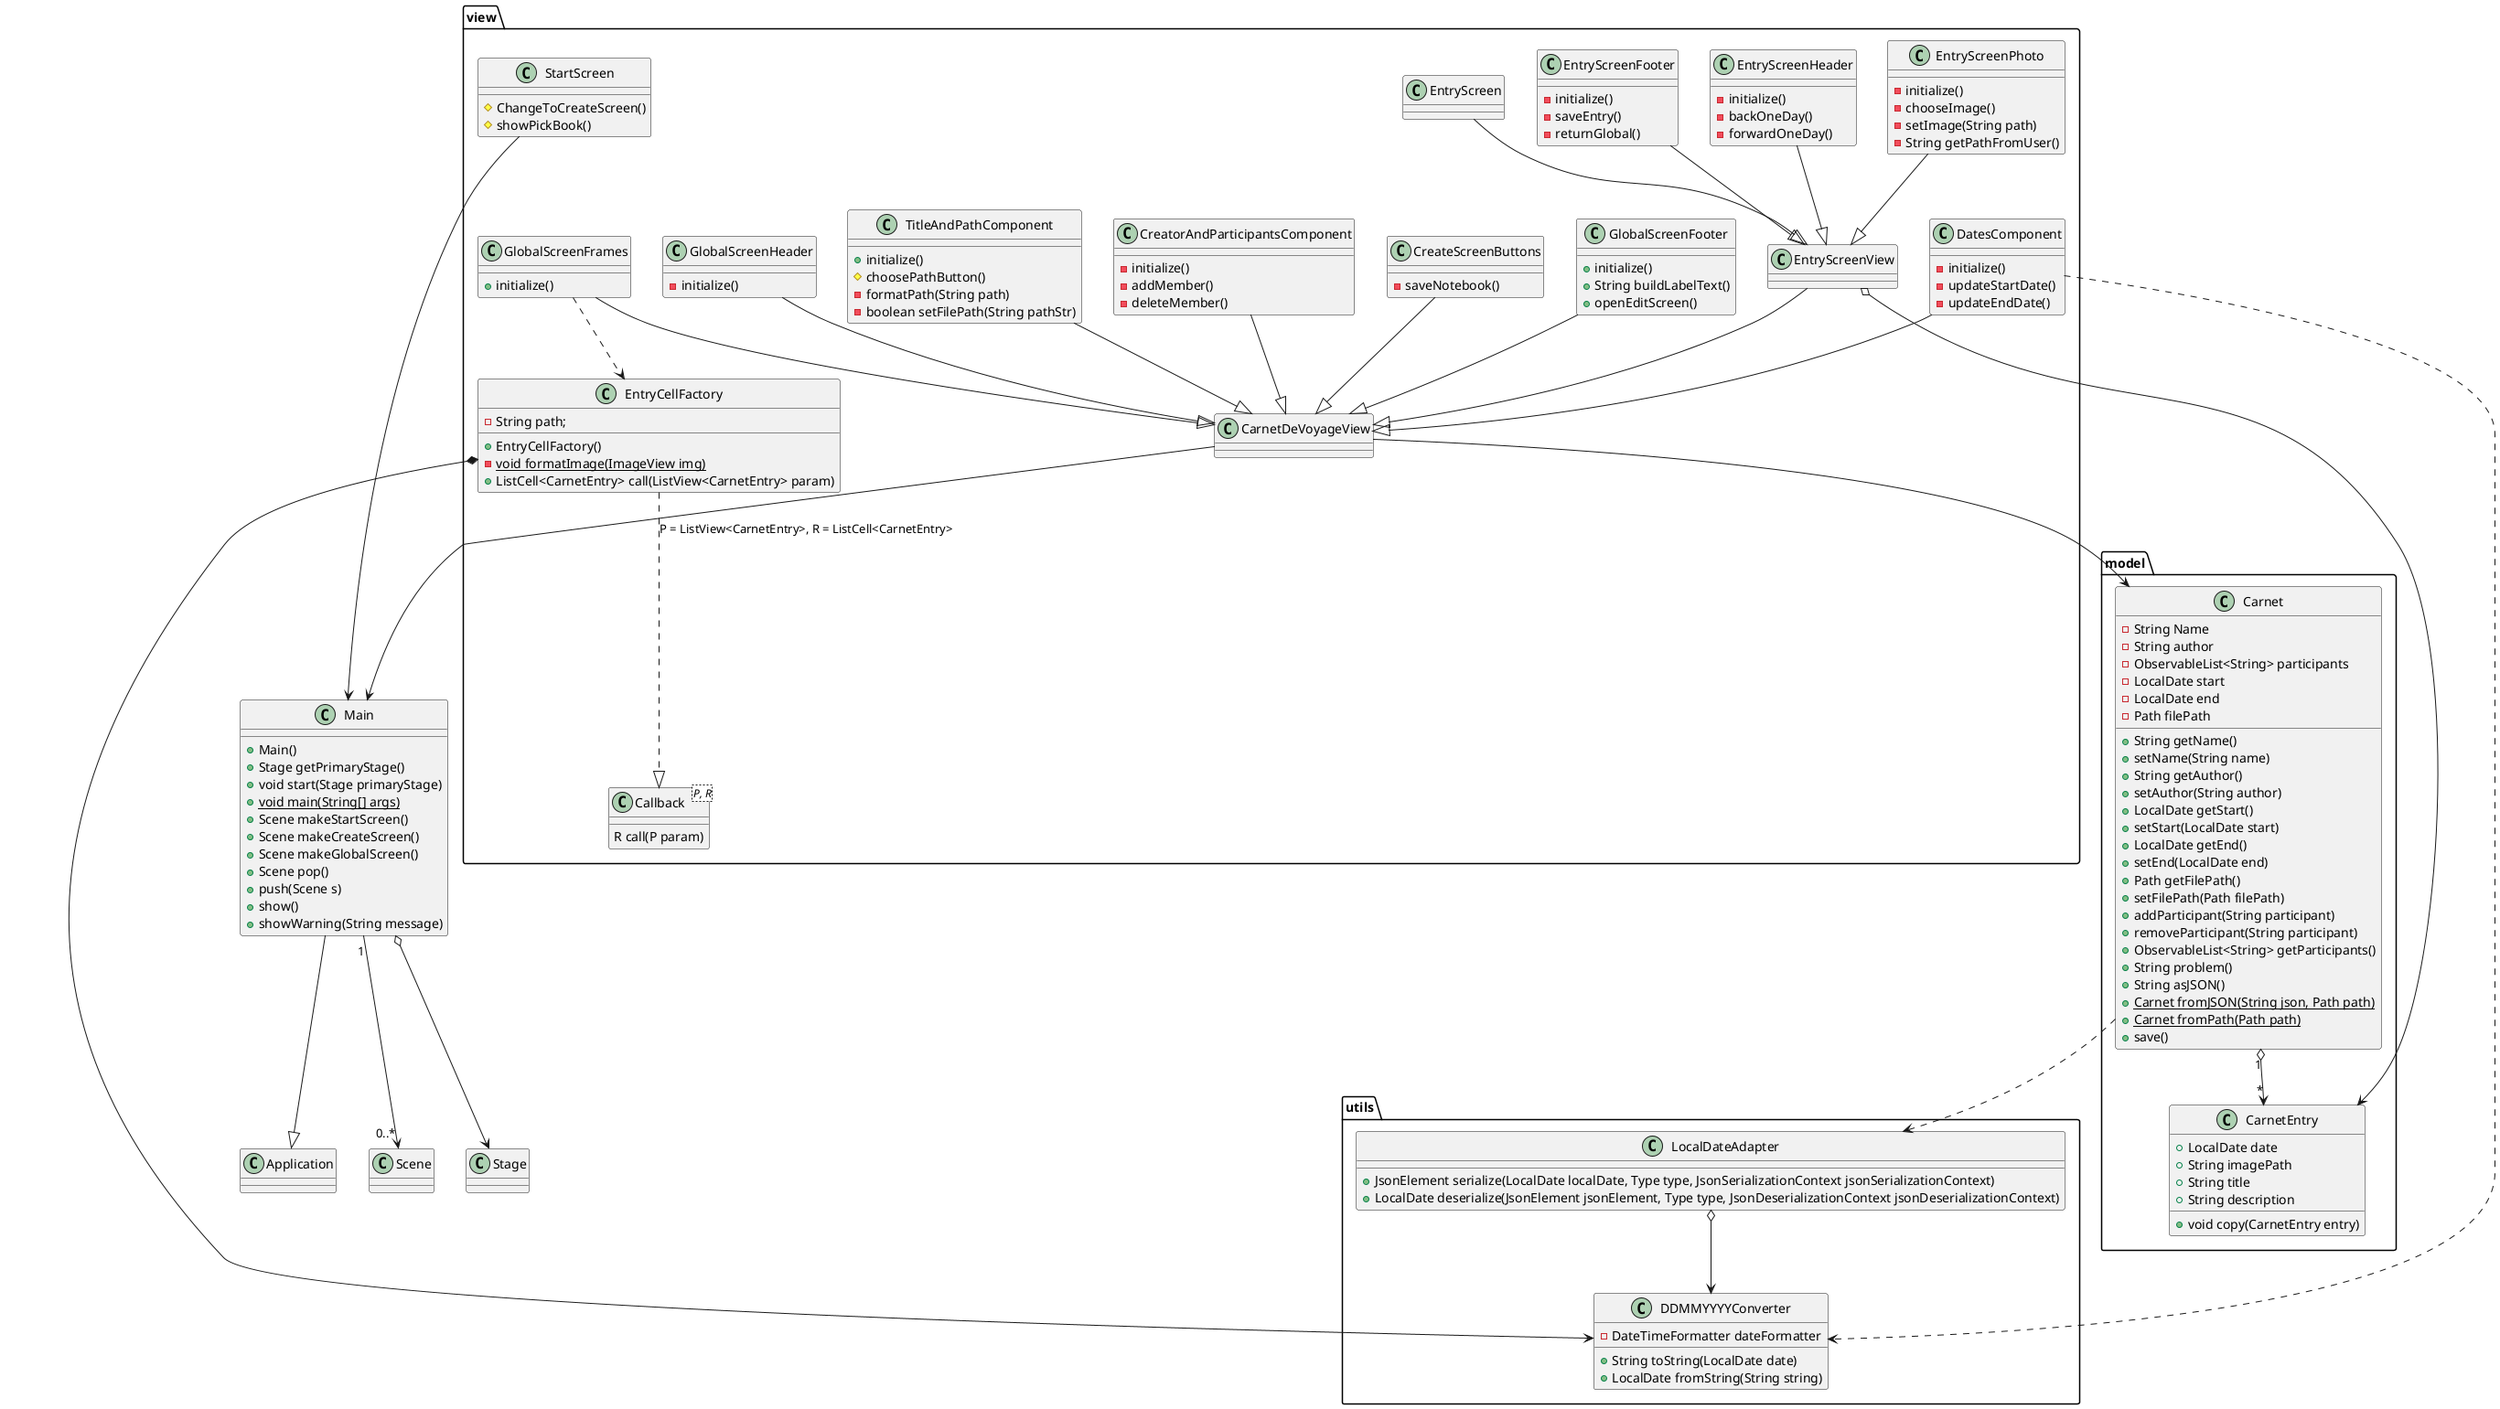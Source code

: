 @startuml
'https://plantuml.com/class-diagram

Main --|> Application
class Main {
    + Main()
    + Stage getPrimaryStage()
    + void start(Stage primaryStage)
    + {static} void main(String[] args)
    + Scene makeStartScreen()
    + Scene makeCreateScreen()
    + Scene makeGlobalScreen()
    + Scene pop()
    + push(Scene s)
    + show()
    + showWarning(String message)
}
Main "1" --> "0..*" Scene
Main o--> Stage

package model {
    class Carnet {
        - String Name
        - String author
        - ObservableList<String> participants
        - LocalDate start
        - LocalDate end
        - Path filePath
        + String getName()
        + setName(String name)
        + String getAuthor()
        + setAuthor(String author)
        + LocalDate getStart()
        + setStart(LocalDate start)
        + LocalDate getEnd()
        + setEnd(LocalDate end)
        + Path getFilePath()
        + setFilePath(Path filePath)
        + addParticipant(String participant)
        + removeParticipant(String participant)
        + ObservableList<String> getParticipants()
        + String problem()
        + String asJSON()
        + {static} Carnet fromJSON(String json, Path path)
        + {static} Carnet fromPath(Path path)
        + save()
    }
    Carnet "1" o--> "*" CarnetEntry
    
    class CarnetEntry {
        + LocalDate date
        + String imagePath
        + String title
        + String description
        + void copy(CarnetEntry entry)
    }

}
view.DatesComponent ..> utils.DDMMYYYYConverter
model.Carnet ..> utils.LocalDateAdapter
package utils {
    class DDMMYYYYConverter {
        - DateTimeFormatter dateFormatter
        + String toString(LocalDate date)
        + LocalDate fromString(String string)
    }
    LocalDateAdapter o--> DDMMYYYYConverter
    class LocalDateAdapter {
                + JsonElement serialize(LocalDate localDate, Type type, JsonSerializationContext jsonSerializationContext)
                + LocalDate deserialize(JsonElement jsonElement, Type type, JsonDeserializationContext jsonDeserializationContext)
    }

}

package view {
    class CarnetDeVoyageView {
    }
    CarnetDeVoyageView --> Main
    CarnetDeVoyageView --> Carnet

    class CreateScreenButtons {
        - saveNotebook()
    }
    CreateScreenButtons --|> CarnetDeVoyageView

    class CreatorAndParticipantsComponent {
        - initialize()
        - addMember()
        - deleteMember()
    }
    CreatorAndParticipantsComponent --|> CarnetDeVoyageView

    class DatesComponent {
        - initialize()
        - updateStartDate()
        - updateEndDate()
    }
    DatesComponent --|> CarnetDeVoyageView

    class TitleAndPathComponent {
        + initialize()
        # choosePathButton()
        - formatPath(String path)
        - boolean setFilePath(String pathStr)
    }
    TitleAndPathComponent --|> CarnetDeVoyageView

    class StartScreen {
        # ChangeToCreateScreen()
        # showPickBook()
    }
    StartScreen --> Main

    class GlobalScreenHeader {
        - initialize()
    }
    GlobalScreenHeader --|> CarnetDeVoyageView

    class GlobalScreenFrames {
        + initialize()
    }
    GlobalScreenFrames --|> CarnetDeVoyageView

    class "Callback<P, R>" as ListViewCallback {
        R call(P param)
    }
    EntryCellFactory ..|> ListViewCallback : "P = ListView<CarnetEntry>, R = ListCell<CarnetEntry>"
    class EntryCellFactory {

        -  String path;
        + EntryCellFactory()
        - {static} void formatImage(ImageView img)
        + ListCell<CarnetEntry> call(ListView<CarnetEntry> param)
       }

   EntryCellFactory *--> DDMMYYYYConverter
   GlobalScreenFrames ..> EntryCellFactory

    class GlobalScreenFooter {
        + initialize()
        + String buildLabelText()
        + openEditScreen()
    }
    GlobalScreenFooter --|> CarnetDeVoyageView

    EntryScreenView --|> CarnetDeVoyageView
    EntryScreenView o--> CarnetEntry

    class EntryScreenFooter {
        - initialize()
        - saveEntry()
        - returnGlobal()
    }
    EntryScreenFooter --|> EntryScreenView

    class EntryScreen {
    }
    EntryScreen --|> EntryScreenView

    class EntryScreenPhoto {
        - initialize()
        - chooseImage()
        - setImage(String path)
        - String getPathFromUser()
    }
    EntryScreenPhoto --|> EntryScreenView

    class EntryScreenHeader {
        - initialize()
        - backOneDay()
        - forwardOneDay()
    }
    EntryScreenHeader --|> EntryScreenView
}

@enduml